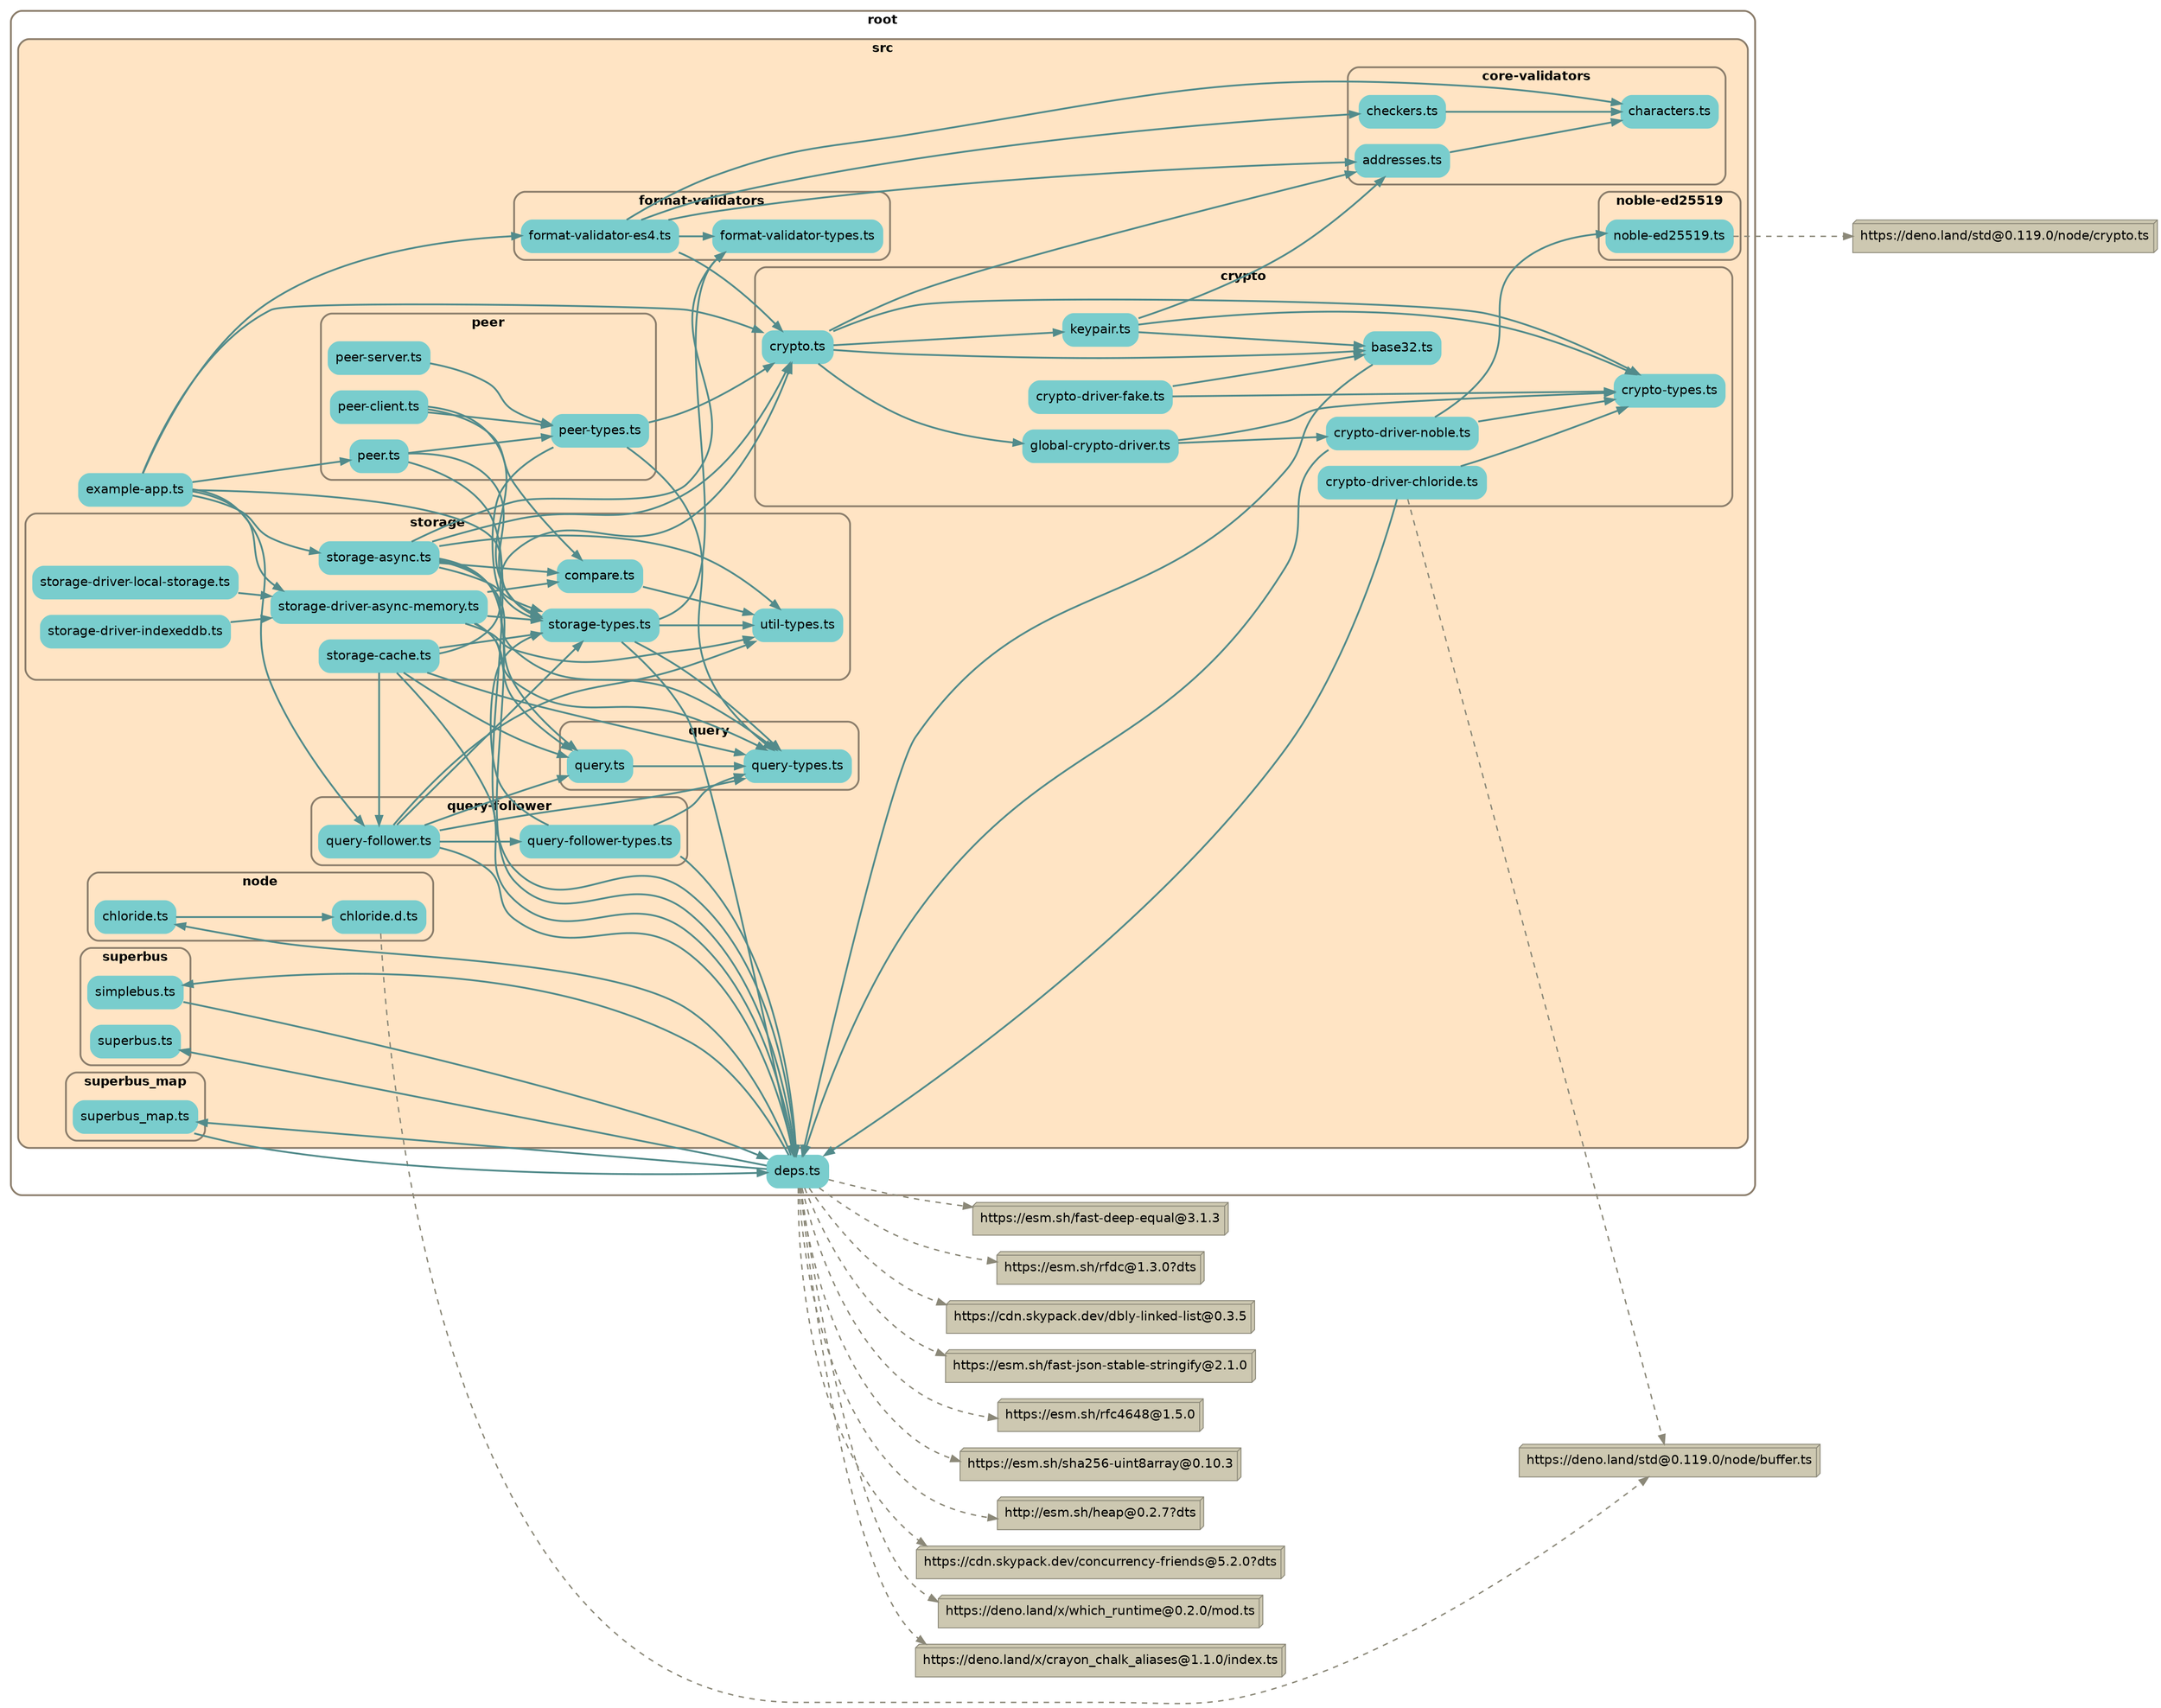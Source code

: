 
digraph G {
    //splines=line;
    //splines=polyline;
    splines=true;
    rankdir=LR;
    //newrank=true;
    compound=true;
    graph [fontname = "helvetica"];  // dpi=72
    node [fontname = "helvetica"];
    edge [fontname = "helvetica"];
    
    // files in their folder clusters

    subgraph cluster8732429133 {
        label=<<b>root</b>>;
        style="rounded";
        color=bisque4;
        penwidth=2;
                    
        "deps.ts" [label="deps.ts", shape=rectangle; style="rounded,filled"; color=darkslategray3];

        subgraph cluster2176416923 {
            label=<<b>src</b>>;
            style="rounded,filled";
            fillcolor=bisque;
            color=bisque4;
            penwidth=2;
                    
            "src/example-app.ts" [label="example-app.ts", shape=rectangle; style="rounded,filled"; color=darkslategray3];
    
            subgraph cluster388545849 {
                label=<<b>core-validators</b>>;
                style="rounded,filled";
                fillcolor=bisque;
                color=bisque4;
                penwidth=2;
                        
                "src/core-validators/addresses.ts" [label="addresses.ts", shape=rectangle; style="rounded,filled"; color=darkslategray3];
                "src/core-validators/characters.ts" [label="characters.ts", shape=rectangle; style="rounded,filled"; color=darkslategray3];
                "src/core-validators/checkers.ts" [label="checkers.ts", shape=rectangle; style="rounded,filled"; color=darkslategray3];
            }
    
            subgraph cluster687908156 {
                label=<<b>crypto</b>>;
                style="rounded,filled";
                fillcolor=bisque;
                color=bisque4;
                penwidth=2;
                        
                "src/crypto/base32.ts" [label="base32.ts", shape=rectangle; style="rounded,filled"; color=darkslategray3];
                "src/crypto/crypto-driver-chloride.ts" [label="crypto-driver-chloride.ts", shape=rectangle; style="rounded,filled"; color=darkslategray3];
                "src/crypto/crypto-driver-fake.ts" [label="crypto-driver-fake.ts", shape=rectangle; style="rounded,filled"; color=darkslategray3];
                "src/crypto/crypto-driver-noble.ts" [label="crypto-driver-noble.ts", shape=rectangle; style="rounded,filled"; color=darkslategray3];
                "src/crypto/crypto-types.ts" [label="crypto-types.ts", shape=rectangle; style="rounded,filled"; color=darkslategray3];
                "src/crypto/crypto.ts" [label="crypto.ts", shape=rectangle; style="rounded,filled"; color=darkslategray3];
                "src/crypto/global-crypto-driver.ts" [label="global-crypto-driver.ts", shape=rectangle; style="rounded,filled"; color=darkslategray3];
                "src/crypto/keypair.ts" [label="keypair.ts", shape=rectangle; style="rounded,filled"; color=darkslategray3];
            }
    
            subgraph cluster5370943029 {
                label=<<b>format-validators</b>>;
                style="rounded,filled";
                fillcolor=bisque;
                color=bisque4;
                penwidth=2;
                        
                "src/format-validators/format-validator-es4.ts" [label="format-validator-es4.ts", shape=rectangle; style="rounded,filled"; color=darkslategray3];
                "src/format-validators/format-validator-types.ts" [label="format-validator-types.ts", shape=rectangle; style="rounded,filled"; color=darkslategray3];
            }
    
            subgraph cluster2337331339 {
                label=<<b>noble-ed25519</b>>;
                style="rounded,filled";
                fillcolor=bisque;
                color=bisque4;
                penwidth=2;
                        
                "src/noble-ed25519/noble-ed25519.ts" [label="noble-ed25519.ts", shape=rectangle; style="rounded,filled"; color=darkslategray3];
            }
    
            subgraph cluster3421778553 {
                label=<<b>node</b>>;
                style="rounded,filled";
                fillcolor=bisque;
                color=bisque4;
                penwidth=2;
                        
                "src/node/chloride.d.ts" [label="chloride.d.ts", shape=rectangle; style="rounded,filled"; color=darkslategray3];
                "src/node/chloride.ts" [label="chloride.ts", shape=rectangle; style="rounded,filled"; color=darkslategray3];
            }
    
            subgraph cluster9316937339 {
                label=<<b>peer</b>>;
                style="rounded,filled";
                fillcolor=bisque;
                color=bisque4;
                penwidth=2;
                        
                "src/peer/peer-client.ts" [label="peer-client.ts", shape=rectangle; style="rounded,filled"; color=darkslategray3];
                "src/peer/peer-server.ts" [label="peer-server.ts", shape=rectangle; style="rounded,filled"; color=darkslategray3];
                "src/peer/peer-types.ts" [label="peer-types.ts", shape=rectangle; style="rounded,filled"; color=darkslategray3];
                "src/peer/peer.ts" [label="peer.ts", shape=rectangle; style="rounded,filled"; color=darkslategray3];
            }
    
            subgraph cluster6414178744 {
                label=<<b>query-follower</b>>;
                style="rounded,filled";
                fillcolor=bisque;
                color=bisque4;
                penwidth=2;
                        
                "src/query-follower/query-follower-types.ts" [label="query-follower-types.ts", shape=rectangle; style="rounded,filled"; color=darkslategray3];
                "src/query-follower/query-follower.ts" [label="query-follower.ts", shape=rectangle; style="rounded,filled"; color=darkslategray3];
            }
    
            subgraph cluster1263765594 {
                label=<<b>query</b>>;
                style="rounded,filled";
                fillcolor=bisque;
                color=bisque4;
                penwidth=2;
                        
                "src/query/query-types.ts" [label="query-types.ts", shape=rectangle; style="rounded,filled"; color=darkslategray3];
                "src/query/query.ts" [label="query.ts", shape=rectangle; style="rounded,filled"; color=darkslategray3];
            }
    
            subgraph cluster5258755697 {
                label=<<b>storage</b>>;
                style="rounded,filled";
                fillcolor=bisque;
                color=bisque4;
                penwidth=2;
                        
                "src/storage/compare.ts" [label="compare.ts", shape=rectangle; style="rounded,filled"; color=darkslategray3];
                "src/storage/storage-async.ts" [label="storage-async.ts", shape=rectangle; style="rounded,filled"; color=darkslategray3];
                "src/storage/storage-cache.ts" [label="storage-cache.ts", shape=rectangle; style="rounded,filled"; color=darkslategray3];
                "src/storage/storage-driver-async-memory.ts" [label="storage-driver-async-memory.ts", shape=rectangle; style="rounded,filled"; color=darkslategray3];
                "src/storage/storage-driver-indexeddb.ts" [label="storage-driver-indexeddb.ts", shape=rectangle; style="rounded,filled"; color=darkslategray3];
                "src/storage/storage-driver-local-storage.ts" [label="storage-driver-local-storage.ts", shape=rectangle; style="rounded,filled"; color=darkslategray3];
                "src/storage/storage-types.ts" [label="storage-types.ts", shape=rectangle; style="rounded,filled"; color=darkslategray3];
                "src/storage/util-types.ts" [label="util-types.ts", shape=rectangle; style="rounded,filled"; color=darkslategray3];
            }
    
            subgraph cluster6282179383 {
                label=<<b>superbus</b>>;
                style="rounded,filled";
                fillcolor=bisque;
                color=bisque4;
                penwidth=2;
                        
                "src/superbus/simplebus.ts" [label="simplebus.ts", shape=rectangle; style="rounded,filled"; color=darkslategray3];
                "src/superbus/superbus.ts" [label="superbus.ts", shape=rectangle; style="rounded,filled"; color=darkslategray3];
            }
    
            subgraph cluster6755505253 {
                label=<<b>superbus_map</b>>;
                style="rounded,filled";
                fillcolor=bisque;
                color=bisque4;
                penwidth=2;
                        
                "src/superbus_map/superbus_map.ts" [label="superbus_map.ts", shape=rectangle; style="rounded,filled"; color=darkslategray3];
            }
        }
    }

    // packages not in their own cluster
        "https://deno.land/x/crayon_chalk_aliases@1.1.0/index.ts" [shape=box3d, style=filled, fillcolor=cornsilk3, color=cornsilk4];
        "https://esm.sh/fast-deep-equal@3.1.3" [shape=box3d, style=filled, fillcolor=cornsilk3, color=cornsilk4];
        "https://esm.sh/rfdc@1.3.0?dts" [shape=box3d, style=filled, fillcolor=cornsilk3, color=cornsilk4];
        "https://cdn.skypack.dev/dbly-linked-list@0.3.5" [shape=box3d, style=filled, fillcolor=cornsilk3, color=cornsilk4];
        "https://esm.sh/fast-json-stable-stringify@2.1.0" [shape=box3d, style=filled, fillcolor=cornsilk3, color=cornsilk4];
        "https://esm.sh/rfc4648@1.5.0" [shape=box3d, style=filled, fillcolor=cornsilk3, color=cornsilk4];
        "https://esm.sh/sha256-uint8array@0.10.3" [shape=box3d, style=filled, fillcolor=cornsilk3, color=cornsilk4];
        "http://esm.sh/heap@0.2.7?dts" [shape=box3d, style=filled, fillcolor=cornsilk3, color=cornsilk4];
        "https://cdn.skypack.dev/concurrency-friends@5.2.0?dts" [shape=box3d, style=filled, fillcolor=cornsilk3, color=cornsilk4];
        "https://deno.land/x/which_runtime@0.2.0/mod.ts" [shape=box3d, style=filled, fillcolor=cornsilk3, color=cornsilk4];
        "https://deno.land/std@0.119.0/node/buffer.ts" [shape=box3d, style=filled, fillcolor=cornsilk3, color=cornsilk4];
        "https://deno.land/std@0.119.0/node/crypto.ts" [shape=box3d, style=filled, fillcolor=cornsilk3, color=cornsilk4];

    // edges between files
    "deps.ts" -> "src/superbus/superbus.ts" [penwidth=2; color=darkslategray4];
    "deps.ts" -> "src/superbus/simplebus.ts" [penwidth=2; color=darkslategray4];
    "deps.ts" -> "src/superbus_map/superbus_map.ts" [penwidth=2; color=darkslategray4];
    "deps.ts" -> "src/node/chloride.ts" [penwidth=2; color=darkslategray4];
    "src/core-validators/addresses.ts" -> "src/core-validators/characters.ts" [penwidth=2; color=darkslategray4];
    "src/core-validators/checkers.ts" -> "src/core-validators/characters.ts" [penwidth=2; color=darkslategray4];
    "src/crypto/base32.ts" -> "deps.ts" [penwidth=2; color=darkslategray4];
    "src/crypto/crypto-driver-chloride.ts" -> "deps.ts" [penwidth=2; color=darkslategray4];
    "src/crypto/crypto-driver-chloride.ts" -> "src/crypto/crypto-types.ts" [penwidth=2; color=darkslategray4];
    "src/crypto/crypto-driver-fake.ts" -> "src/crypto/crypto-types.ts" [penwidth=2; color=darkslategray4];
    "src/crypto/crypto-driver-fake.ts" -> "src/crypto/base32.ts" [penwidth=2; color=darkslategray4];
    "src/crypto/crypto-driver-noble.ts" -> "src/crypto/crypto-types.ts" [penwidth=2; color=darkslategray4];
    "src/crypto/crypto-driver-noble.ts" -> "deps.ts" [penwidth=2; color=darkslategray4];
    "src/crypto/crypto-driver-noble.ts" -> "src/noble-ed25519/noble-ed25519.ts" [penwidth=2; color=darkslategray4];
    "src/crypto/crypto.ts" -> "src/crypto/crypto-types.ts" [penwidth=2; color=darkslategray4];
    "src/crypto/crypto.ts" -> "src/crypto/base32.ts" [penwidth=2; color=darkslategray4];
    "src/crypto/crypto.ts" -> "src/crypto/keypair.ts" [penwidth=2; color=darkslategray4];
    "src/crypto/crypto.ts" -> "src/core-validators/addresses.ts" [penwidth=2; color=darkslategray4];
    "src/crypto/crypto.ts" -> "src/crypto/global-crypto-driver.ts" [penwidth=2; color=darkslategray4];
    "src/crypto/global-crypto-driver.ts" -> "src/crypto/crypto-driver-noble.ts" [penwidth=2; color=darkslategray4];
    "src/crypto/global-crypto-driver.ts" -> "src/crypto/crypto-types.ts" [penwidth=2; color=darkslategray4];
    "src/crypto/keypair.ts" -> "src/crypto/base32.ts" [penwidth=2; color=darkslategray4];
    "src/crypto/keypair.ts" -> "src/crypto/crypto-types.ts" [penwidth=2; color=darkslategray4];
    "src/crypto/keypair.ts" -> "src/core-validators/addresses.ts" [penwidth=2; color=darkslategray4];
    "src/example-app.ts" -> "src/format-validators/format-validator-es4.ts" [penwidth=2; color=darkslategray4];
    "src/example-app.ts" -> "src/storage/storage-driver-async-memory.ts" [penwidth=2; color=darkslategray4];
    "src/example-app.ts" -> "src/storage/storage-async.ts" [penwidth=2; color=darkslategray4];
    "src/example-app.ts" -> "src/crypto/crypto.ts" [penwidth=2; color=darkslategray4];
    "src/example-app.ts" -> "src/query-follower/query-follower.ts" [penwidth=2; color=darkslategray4];
    "src/example-app.ts" -> "src/peer/peer.ts" [penwidth=2; color=darkslategray4];
    "src/example-app.ts" -> "src/storage/storage-types.ts" [penwidth=2; color=darkslategray4];
    "src/format-validators/format-validator-es4.ts" -> "src/format-validators/format-validator-types.ts" [penwidth=2; color=darkslategray4];
    "src/format-validators/format-validator-es4.ts" -> "src/crypto/crypto.ts" [penwidth=2; color=darkslategray4];
    "src/format-validators/format-validator-es4.ts" -> "src/core-validators/characters.ts" [penwidth=2; color=darkslategray4];
    "src/format-validators/format-validator-es4.ts" -> "src/core-validators/checkers.ts" [penwidth=2; color=darkslategray4];
    "src/format-validators/format-validator-es4.ts" -> "src/core-validators/addresses.ts" [penwidth=2; color=darkslategray4];
    "src/node/chloride.ts" -> "src/node/chloride.d.ts" [penwidth=2; color=darkslategray4];
    "src/peer/peer-client.ts" -> "src/storage/storage-types.ts" [penwidth=2; color=darkslategray4];
    "src/peer/peer-client.ts" -> "src/peer/peer-types.ts" [penwidth=2; color=darkslategray4];
    "src/peer/peer-client.ts" -> "src/storage/compare.ts" [penwidth=2; color=darkslategray4];
    "src/peer/peer-server.ts" -> "src/peer/peer-types.ts" [penwidth=2; color=darkslategray4];
    "src/peer/peer-types.ts" -> "src/storage/storage-types.ts" [penwidth=2; color=darkslategray4];
    "src/peer/peer-types.ts" -> "src/query/query-types.ts" [penwidth=2; color=darkslategray4];
    "src/peer/peer-types.ts" -> "src/crypto/crypto.ts" [penwidth=2; color=darkslategray4];
    "src/peer/peer.ts" -> "deps.ts" [penwidth=2; color=darkslategray4];
    "src/peer/peer.ts" -> "src/storage/storage-types.ts" [penwidth=2; color=darkslategray4];
    "src/peer/peer.ts" -> "src/peer/peer-types.ts" [penwidth=2; color=darkslategray4];
    "src/query-follower/query-follower-types.ts" -> "deps.ts" [penwidth=2; color=darkslategray4];
    "src/query-follower/query-follower-types.ts" -> "src/query/query-types.ts" [penwidth=2; color=darkslategray4];
    "src/query-follower/query-follower-types.ts" -> "src/storage/storage-types.ts" [penwidth=2; color=darkslategray4];
    "src/query-follower/query-follower.ts" -> "deps.ts" [penwidth=2; color=darkslategray4];
    "src/query-follower/query-follower.ts" -> "src/storage/util-types.ts" [penwidth=2; color=darkslategray4];
    "src/query-follower/query-follower.ts" -> "src/query/query-types.ts" [penwidth=2; color=darkslategray4];
    "src/query-follower/query-follower.ts" -> "src/storage/storage-types.ts" [penwidth=2; color=darkslategray4];
    "src/query-follower/query-follower.ts" -> "src/query/query.ts" [penwidth=2; color=darkslategray4];
    "src/query-follower/query-follower.ts" -> "src/query-follower/query-follower-types.ts" [penwidth=2; color=darkslategray4];
    "src/query/query.ts" -> "src/query/query-types.ts" [penwidth=2; color=darkslategray4];
    "src/storage/compare.ts" -> "src/storage/util-types.ts" [penwidth=2; color=darkslategray4];
    "src/storage/storage-async.ts" -> "deps.ts" [penwidth=2; color=darkslategray4];
    "src/storage/storage-async.ts" -> "src/storage/util-types.ts" [penwidth=2; color=darkslategray4];
    "src/storage/storage-async.ts" -> "src/query/query-types.ts" [penwidth=2; color=darkslategray4];
    "src/storage/storage-async.ts" -> "src/storage/storage-types.ts" [penwidth=2; color=darkslategray4];
    "src/storage/storage-async.ts" -> "src/format-validators/format-validator-types.ts" [penwidth=2; color=darkslategray4];
    "src/storage/storage-async.ts" -> "src/storage/compare.ts" [penwidth=2; color=darkslategray4];
    "src/storage/storage-async.ts" -> "src/crypto/crypto.ts" [penwidth=2; color=darkslategray4];
    "src/storage/storage-async.ts" -> "src/query/query.ts" [penwidth=2; color=darkslategray4];
    "src/storage/storage-cache.ts" -> "deps.ts" [penwidth=2; color=darkslategray4];
    "src/storage/storage-cache.ts" -> "src/query/query.ts" [penwidth=2; color=darkslategray4];
    "src/storage/storage-cache.ts" -> "src/query-follower/query-follower.ts" [penwidth=2; color=darkslategray4];
    "src/storage/storage-cache.ts" -> "src/query/query-types.ts" [penwidth=2; color=darkslategray4];
    "src/storage/storage-cache.ts" -> "src/storage/storage-types.ts" [penwidth=2; color=darkslategray4];
    "src/storage/storage-cache.ts" -> "src/crypto/crypto.ts" [penwidth=2; color=darkslategray4];
    "src/storage/storage-driver-async-memory.ts" -> "src/storage/util-types.ts" [penwidth=2; color=darkslategray4];
    "src/storage/storage-driver-async-memory.ts" -> "src/query/query-types.ts" [penwidth=2; color=darkslategray4];
    "src/storage/storage-driver-async-memory.ts" -> "src/storage/storage-types.ts" [penwidth=2; color=darkslategray4];
    "src/storage/storage-driver-async-memory.ts" -> "src/storage/compare.ts" [penwidth=2; color=darkslategray4];
    "src/storage/storage-driver-async-memory.ts" -> "src/query/query.ts" [penwidth=2; color=darkslategray4];
    "src/storage/storage-driver-indexeddb.ts" -> "src/storage/storage-driver-async-memory.ts" [penwidth=2; color=darkslategray4];
    "src/storage/storage-driver-local-storage.ts" -> "src/storage/storage-driver-async-memory.ts" [penwidth=2; color=darkslategray4];
    "src/storage/storage-types.ts" -> "src/query/query-types.ts" [penwidth=2; color=darkslategray4];
    "src/storage/storage-types.ts" -> "src/format-validators/format-validator-types.ts" [penwidth=2; color=darkslategray4];
    "src/storage/storage-types.ts" -> "src/storage/util-types.ts" [penwidth=2; color=darkslategray4];
    "src/storage/storage-types.ts" -> "deps.ts" [penwidth=2; color=darkslategray4];
    "src/superbus/simplebus.ts" -> "deps.ts" [penwidth=2; color=darkslategray4];
    "src/superbus_map/superbus_map.ts" -> "deps.ts" [penwidth=2; color=darkslategray4];

    // edges from files to packages
    "deps.ts" -> "https://deno.land/x/crayon_chalk_aliases@1.1.0/index.ts" [penwidth=1.5; style=dashed, color=cornsilk4, weight=1];
    "deps.ts" -> "https://esm.sh/fast-deep-equal@3.1.3" [penwidth=1.5; style=dashed, color=cornsilk4, weight=1];
    "deps.ts" -> "https://esm.sh/rfdc@1.3.0?dts" [penwidth=1.5; style=dashed, color=cornsilk4, weight=1];
    "deps.ts" -> "https://cdn.skypack.dev/dbly-linked-list@0.3.5" [penwidth=1.5; style=dashed, color=cornsilk4, weight=1];
    "deps.ts" -> "https://esm.sh/fast-json-stable-stringify@2.1.0" [penwidth=1.5; style=dashed, color=cornsilk4, weight=1];
    "deps.ts" -> "https://esm.sh/rfc4648@1.5.0" [penwidth=1.5; style=dashed, color=cornsilk4, weight=1];
    "deps.ts" -> "https://esm.sh/sha256-uint8array@0.10.3" [penwidth=1.5; style=dashed, color=cornsilk4, weight=1];
    "deps.ts" -> "http://esm.sh/heap@0.2.7?dts" [penwidth=1.5; style=dashed, color=cornsilk4, weight=1];
    "deps.ts" -> "https://cdn.skypack.dev/concurrency-friends@5.2.0?dts" [penwidth=1.5; style=dashed, color=cornsilk4, weight=1];
    "deps.ts" -> "https://deno.land/x/which_runtime@0.2.0/mod.ts" [penwidth=1.5; style=dashed, color=cornsilk4, weight=1];
    "src/crypto/crypto-driver-chloride.ts" -> "https://deno.land/std@0.119.0/node/buffer.ts" [penwidth=1.5; style=dashed, color=cornsilk4, weight=1];
    "src/noble-ed25519/noble-ed25519.ts" -> "https://deno.land/std@0.119.0/node/crypto.ts" [penwidth=1.5; style=dashed, color=cornsilk4, weight=1];
    "src/node/chloride.d.ts" -> "https://deno.land/std@0.119.0/node/buffer.ts" [penwidth=1.5; style=dashed, color=cornsilk4, weight=1];

}
